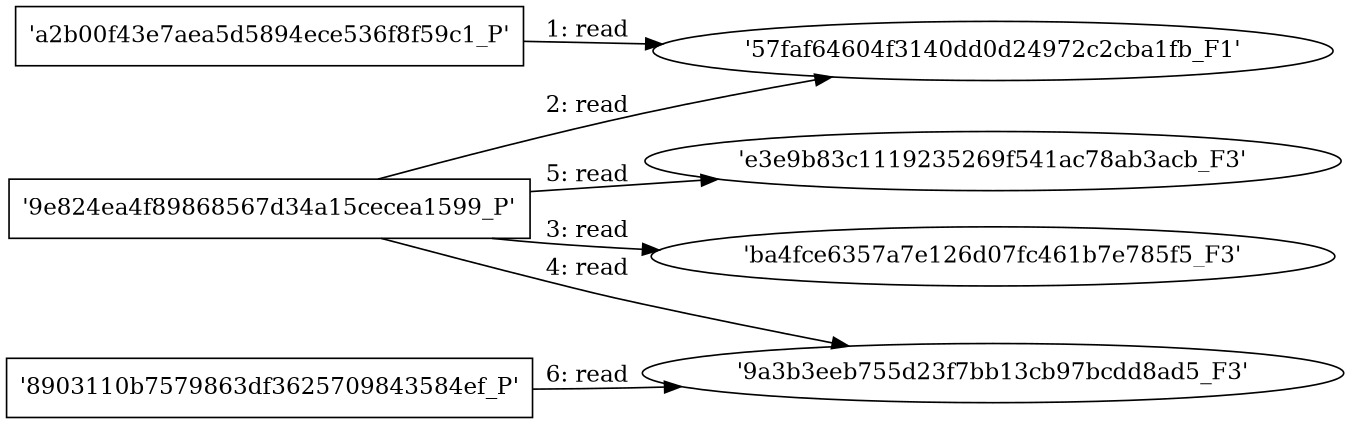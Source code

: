 digraph "D:\Learning\Paper\apt\基于CTI的攻击预警\Dataset\攻击图\ASGfromALLCTI\Multiple 7-Zip Vulnerabilities Discovered by Talos.dot" {
rankdir="LR"
size="9"
fixedsize="false"
splines="true"
nodesep=0.3
ranksep=0
fontsize=10
overlap="scalexy"
engine= "neato"
	"'57faf64604f3140dd0d24972c2cba1fb_F1'" [node_type=file shape=ellipse]
	"'a2b00f43e7aea5d5894ece536f8f59c1_P'" [node_type=Process shape=box]
	"'a2b00f43e7aea5d5894ece536f8f59c1_P'" -> "'57faf64604f3140dd0d24972c2cba1fb_F1'" [label="1: read"]
	"'57faf64604f3140dd0d24972c2cba1fb_F1'" [node_type=file shape=ellipse]
	"'9e824ea4f89868567d34a15cecea1599_P'" [node_type=Process shape=box]
	"'9e824ea4f89868567d34a15cecea1599_P'" -> "'57faf64604f3140dd0d24972c2cba1fb_F1'" [label="2: read"]
	"'ba4fce6357a7e126d07fc461b7e785f5_F3'" [node_type=file shape=ellipse]
	"'9e824ea4f89868567d34a15cecea1599_P'" [node_type=Process shape=box]
	"'9e824ea4f89868567d34a15cecea1599_P'" -> "'ba4fce6357a7e126d07fc461b7e785f5_F3'" [label="3: read"]
	"'9a3b3eeb755d23f7bb13cb97bcdd8ad5_F3'" [node_type=file shape=ellipse]
	"'9e824ea4f89868567d34a15cecea1599_P'" [node_type=Process shape=box]
	"'9e824ea4f89868567d34a15cecea1599_P'" -> "'9a3b3eeb755d23f7bb13cb97bcdd8ad5_F3'" [label="4: read"]
	"'e3e9b83c1119235269f541ac78ab3acb_F3'" [node_type=file shape=ellipse]
	"'9e824ea4f89868567d34a15cecea1599_P'" [node_type=Process shape=box]
	"'9e824ea4f89868567d34a15cecea1599_P'" -> "'e3e9b83c1119235269f541ac78ab3acb_F3'" [label="5: read"]
	"'9a3b3eeb755d23f7bb13cb97bcdd8ad5_F3'" [node_type=file shape=ellipse]
	"'8903110b7579863df3625709843584ef_P'" [node_type=Process shape=box]
	"'8903110b7579863df3625709843584ef_P'" -> "'9a3b3eeb755d23f7bb13cb97bcdd8ad5_F3'" [label="6: read"]
}
